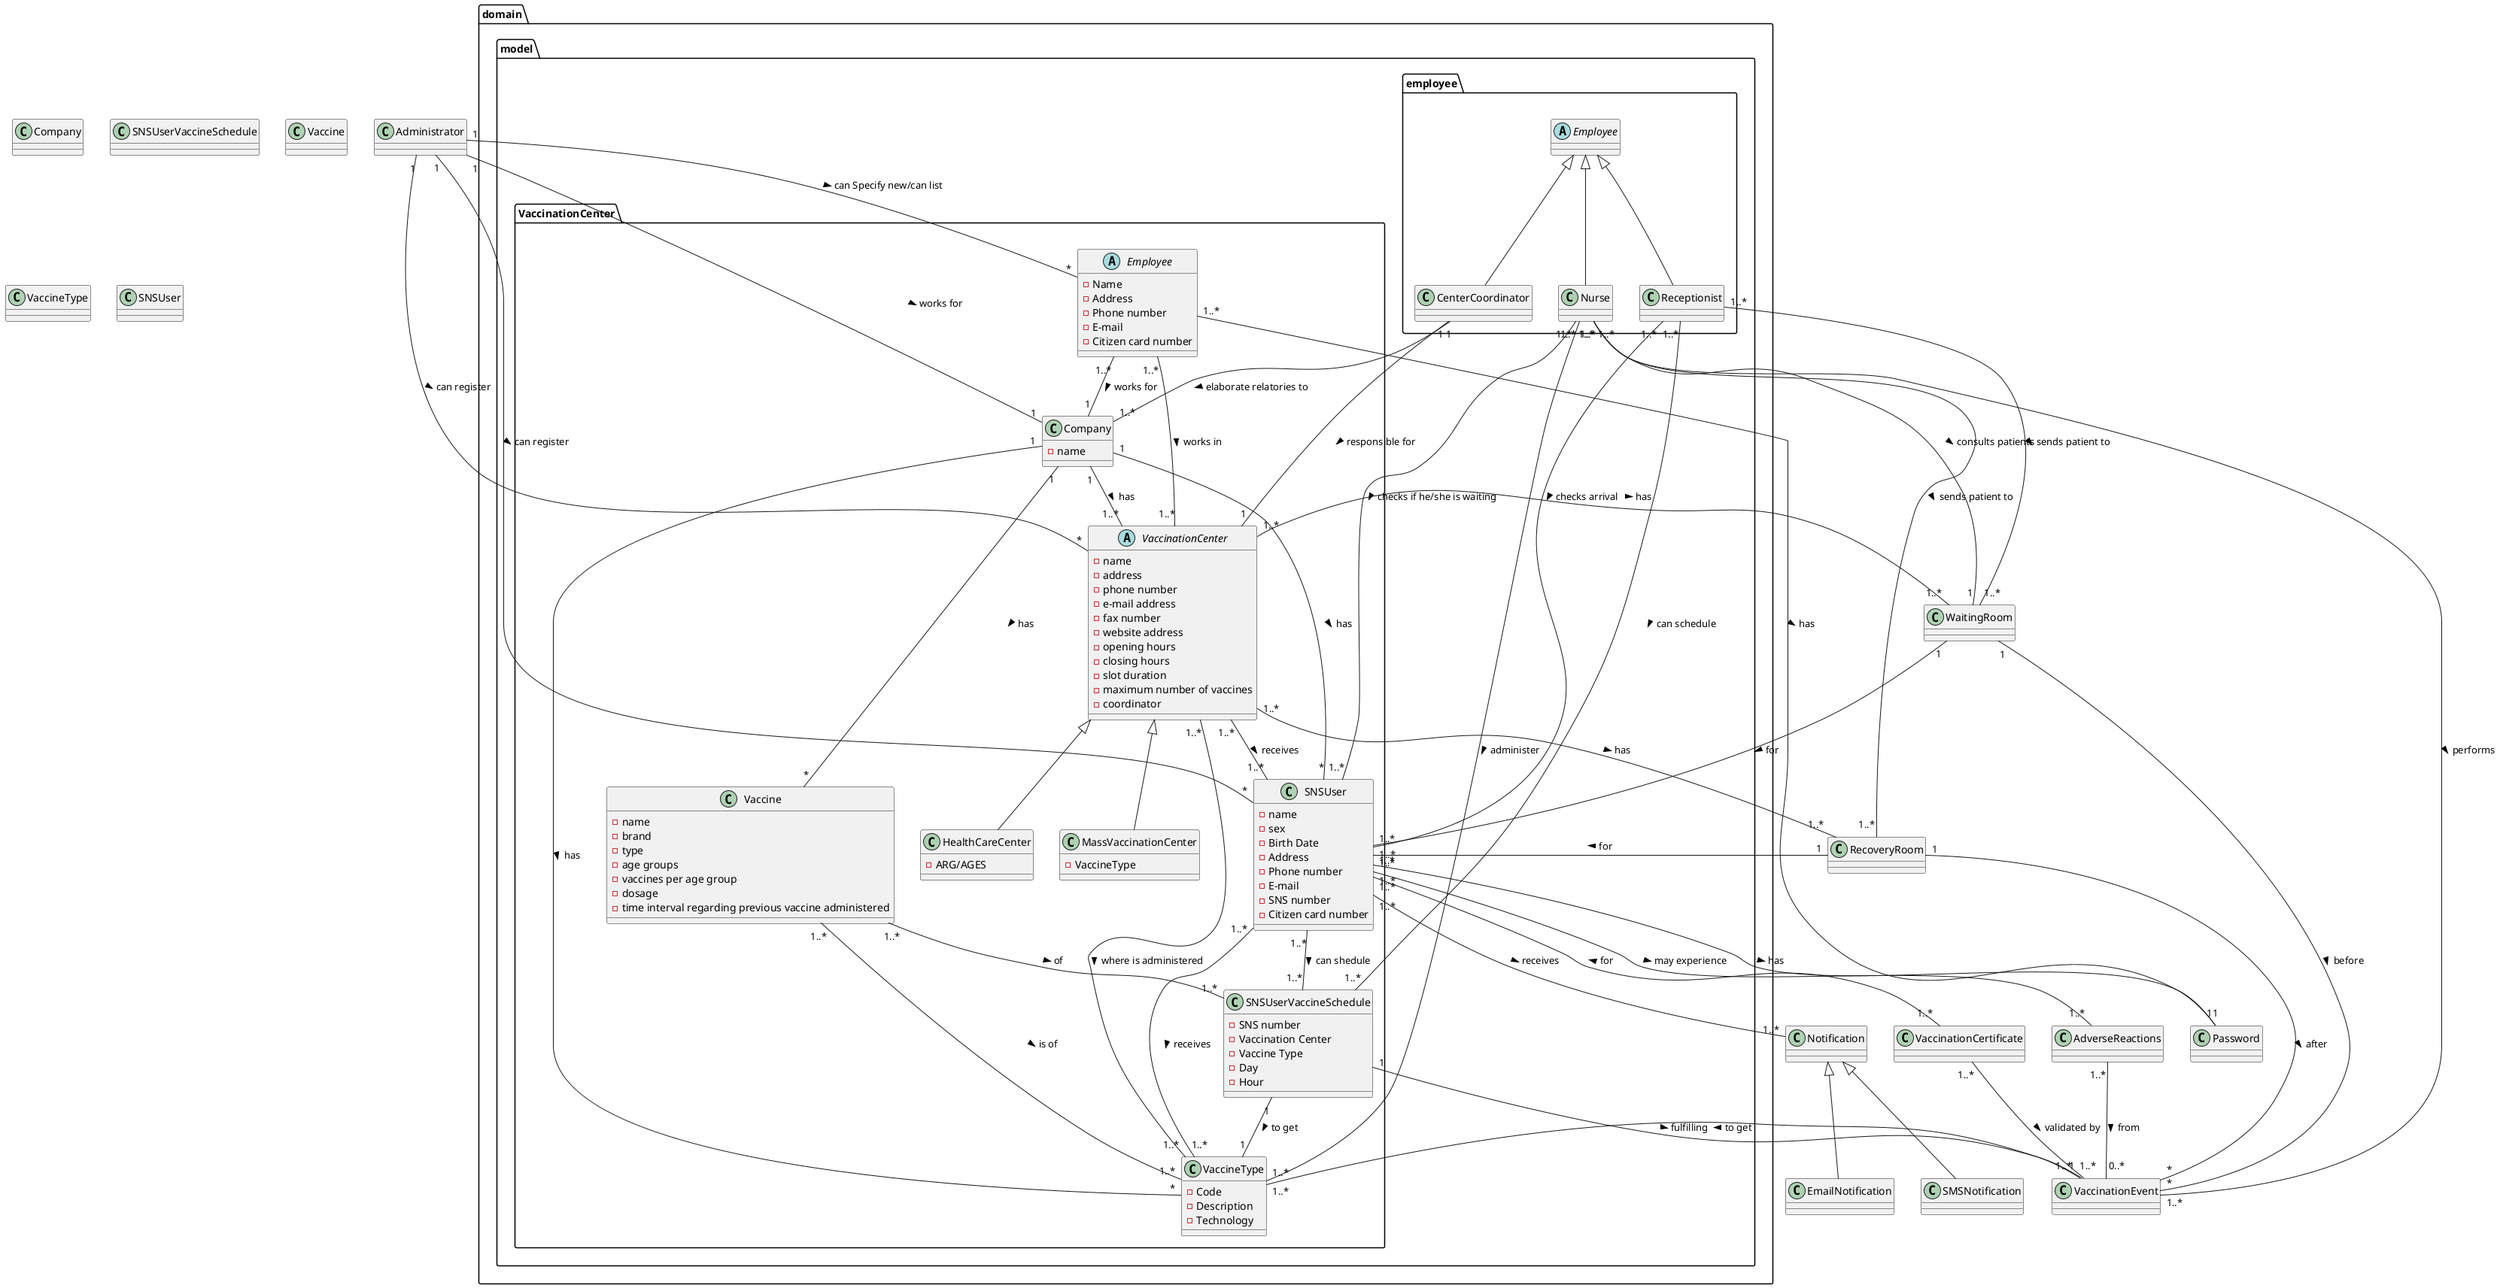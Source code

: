 @startuml

'class enumeration
class Company
class VaccinationEvent
class VaccinationCertificate
class WaitingRoom
class RecoveryRoom
class VaccinationCertificate
class Notification
class EmailNotification extends Notification
class SMSNotification extends Notification
class SNSUserVaccineSchedule
class Vaccine
class Administrator
class VaccineType
class AdverseReactions

class Password
class SNSUser

package domain.model.employee {
abstract Employee
class Nurse extends Employee
class Receptionist extends Employee
class CenterCoordinator extends Employee
}

package domain.model.VaccinationCenter {
abstract VaccinationCenter
class HealthCareCenter extends VaccinationCenter{
-ARG/AGES
}
class MassVaccinationCenter extends VaccinationCenter{
-VaccineType
}

'class components
class SNSUser {
-name
-sex
-Birth Date
-Address
-Phone number
-E-mail
-SNS number
-Citizen card number
}

abstract VaccinationCenter {
-name
-address
-phone number
-e-mail address
-fax number
-website address
-opening hours
-closing hours
-slot duration
-maximum number of vaccines
-coordinator
}

class Vaccine {
-name
-brand
-type
-age groups
-vaccines per age group
-dosage
-time interval regarding previous vaccine administered
}

class Company {
-name
}

abstract Employee {
-Name
-Address
-Phone number
-E-mail
-Citizen card number
}

class VaccineType {
-Code
-Description
-Technology
}

class SNSUserVaccineSchedule {
- SNS number
- Vaccination Center
- Vaccine Type
- Day
- Hour
}

'class relation
Employee "1..*" -- "1" Company : works for >
Employee "1..*" -- "1..*" VaccinationCenter : works in >
Employee "1..*" -- "1" Password : has >

Receptionist "1..*" -- "1..*" SNSUserVaccineSchedule : can schedule >
Receptionist "1..*" -- "1..*" SNSUser : checks arrival >
Receptionist "1..*" -- "1..*" WaitingRoom : sends patient to >

CenterCoordinator "1" -- "1" VaccinationCenter : responsible for >
CenterCoordinator "1" -- "1..*" Company : elaborate relatories to >

Nurse "1..*" -- "1..*" VaccineType : administer >
Nurse "1..*" -- "1..*" SNSUser : checks if he/she is waiting >
Nurse "1..*" -- "1..*" RecoveryRoom : sends patient to >
Nurse "1..*" -- "1..*" VaccinationEvent : performs >
Nurse "1..*" -- "1" WaitingRoom : consults patients >


Administrator "1" -- "1" Company : works for >
Administrator "1" -- "*" Employee : can Specify new/can list >
Administrator "1" -- "*" SNSUser : can register >
Administrator "1" -- "*" VaccinationCenter : can register >

Company "1" -- "1..*" VaccinationCenter : has >
Company "1" -- "*" Vaccine : has >
Company "1" -- "*" VaccineType : has >
Company "1" -- "*" SNSUser : has >

Vaccine "1..*" -- "1..*" VaccineType : is of >
Vaccine "1..*" -- "1..*" SNSUserVaccineSchedule : of >

SNSUserVaccineSchedule "1" -- "1" VaccineType : to get >
SNSUserVaccineSchedule "1" -- "1" VaccinationEvent : fulfilling >

VaccinationCertificate "1..*" -- "1..*" VaccinationEvent : validated by >

VaccinationEvent "1..*" -- "1..*" VaccineType : to get >

SNSUser "1..*" -- "1..*" VaccineType : receives >
SNSUser "1..*" -- "1..*" Notification : receives >
SNSUser "1..*" -- "1..*" VaccinationCertificate : for <
SNSUser "1..*" -- "1..*" SNSUserVaccineSchedule : can shedule >
SNSUser "1..*" -- "1..*" AdverseReactions : may experience >
SNSUser "1..*" -- "1" Password : has >

VaccinationCenter "1..*" -- "1..*" WaitingRoom : has >
VaccinationCenter "1..*" -- "1..*" RecoveryRoom : has >
VaccinationCenter "1..*" -- "1..*" SNSUser : receives >
VaccinationCenter "1..*" -- "1..*" VaccineType : where is administered >

WaitingRoom "1" -- "1..*" SNSUser : for >
WaitingRoom "1" -- "*" VaccinationEvent : before >
RecoveryRoom "1" -- "1..*" SNSUser : for >
RecoveryRoom "1" -- "*" VaccinationEvent : after >

AdverseReactions "1..*" -- "0..*" VaccinationEvent : from >

@enduml